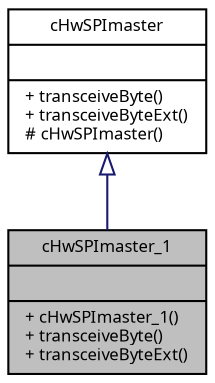digraph "cHwSPImaster_1"
{
  edge [fontname="Sans",fontsize="8",labelfontname="Sans",labelfontsize="8"];
  node [fontname="Sans",fontsize="8",shape=record];
  Node1 [label="{cHwSPImaster_1\n||+ cHwSPImaster_1()\l+ transceiveByte()\l+ transceiveByteExt()\l}",height=0.2,width=0.4,color="black", fillcolor="grey75", style="filled", fontcolor="black"];
  Node2 -> Node1 [dir="back",color="midnightblue",fontsize="8",style="solid",arrowtail="onormal",fontname="Sans"];
  Node2 [label="{cHwSPImaster\n||+ transceiveByte()\l+ transceiveByteExt()\l# cHwSPImaster()\l}",height=0.2,width=0.4,color="black", fillcolor="white", style="filled",URL="$classc_hw_s_p_imaster.html",tooltip="Abstract class supporting the SPI hardware in master mode. "];
}
